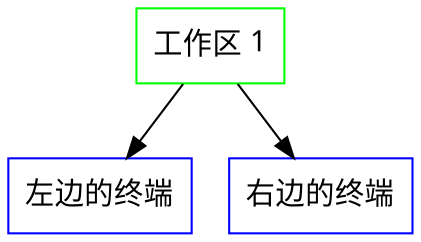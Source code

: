 digraph {
    A[shape=box, fontname="wqy-microhei", label="工作区 1", color=lime]
    B[shape=box, fontname="wqy-microhei", label="左边的终端", color=blue]
    C[shape=box, fontname="wqy-microhei", label="右边的终端", color=blue]
    A->B;
    A->C;
}
